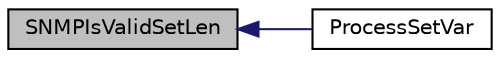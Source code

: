 digraph "SNMPIsValidSetLen"
{
  edge [fontname="Helvetica",fontsize="10",labelfontname="Helvetica",labelfontsize="10"];
  node [fontname="Helvetica",fontsize="10",shape=record];
  rankdir="LR";
  Node1 [label="SNMPIsValidSetLen",height=0.2,width=0.4,color="black", fillcolor="grey75", style="filled", fontcolor="black"];
  Node1 -> Node2 [dir="back",color="midnightblue",fontsize="10",style="solid",fontname="Helvetica"];
  Node2 [label="ProcessSetVar",height=0.2,width=0.4,color="black", fillcolor="white", style="filled",URL="$_s_n_m_p_8c.html#a14c721f6097f49f91403036cae991f03"];
}
